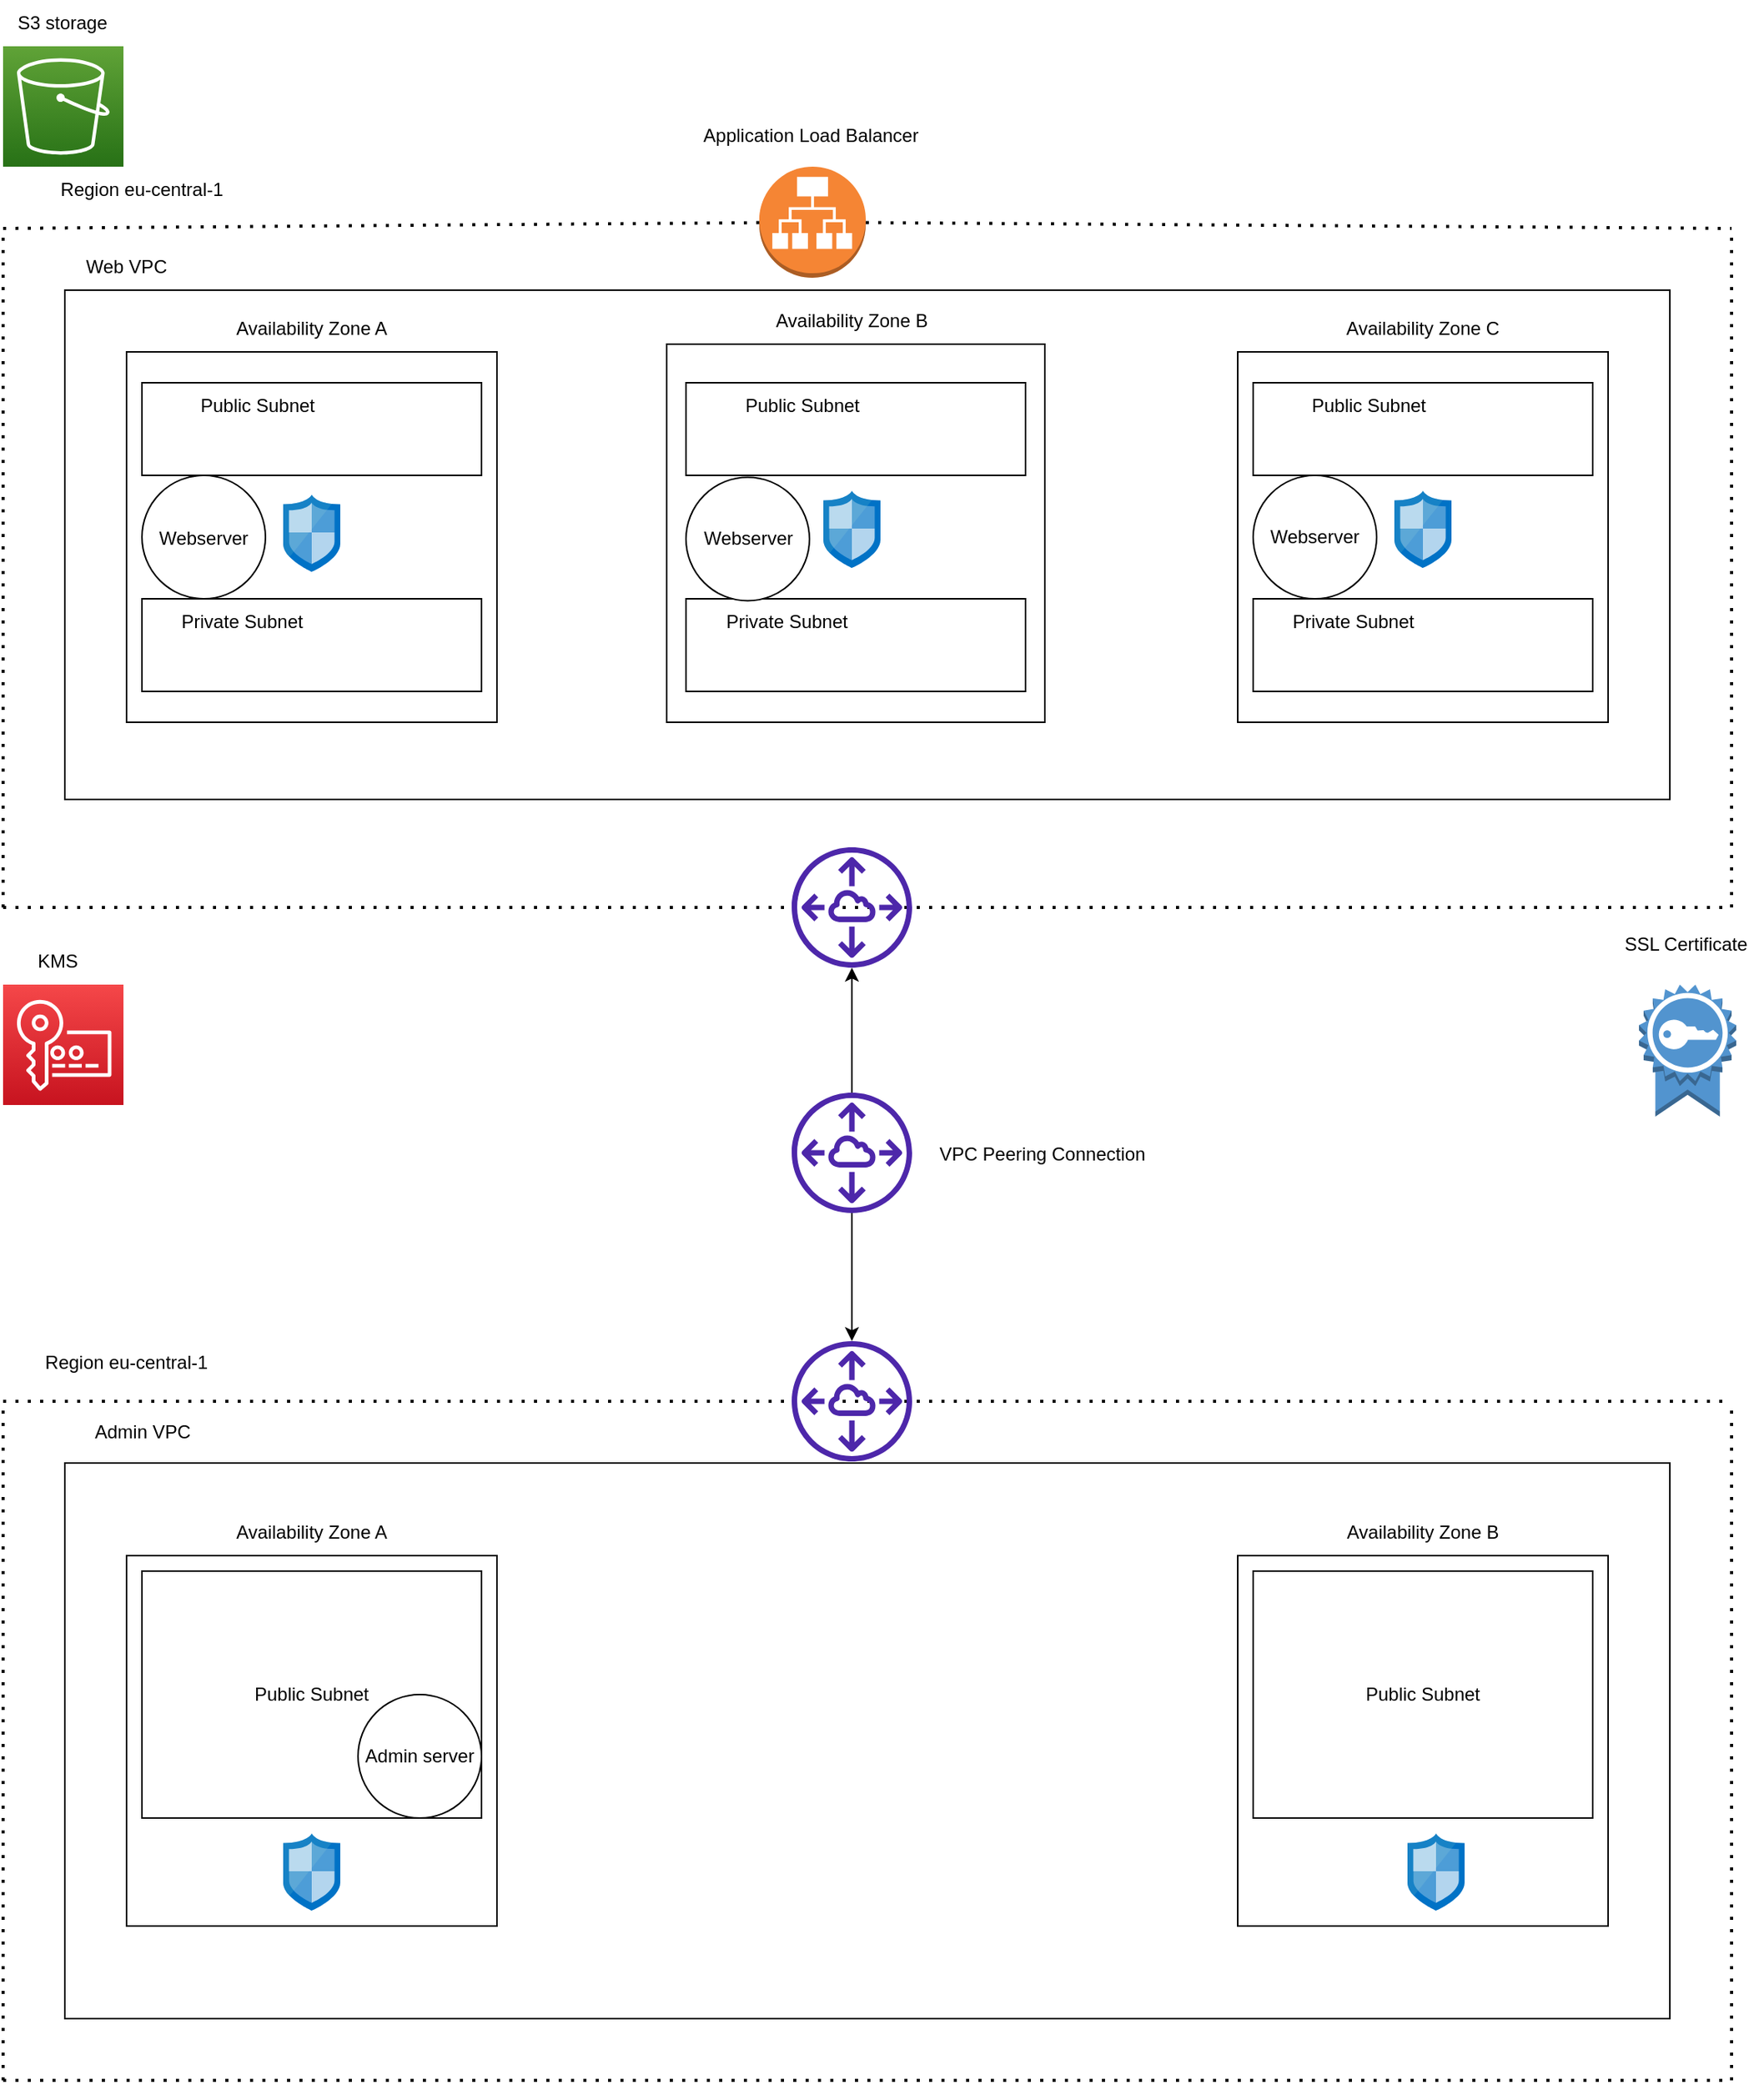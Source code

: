 <mxfile version="20.6.2" type="github">
  <diagram id="a1ukTIARGKiZo2ybFdTu" name="Pagina-1">
    <mxGraphModel dx="2489" dy="1931" grid="1" gridSize="10" guides="1" tooltips="1" connect="1" arrows="1" fold="1" page="1" pageScale="1" pageWidth="827" pageHeight="1169" math="0" shadow="0">
      <root>
        <mxCell id="0" />
        <mxCell id="1" parent="0" />
        <mxCell id="NHYo-Zj5u36uB8yAqysU-1" value="" style="rounded=0;whiteSpace=wrap;html=1;" vertex="1" parent="1">
          <mxGeometry x="-320" y="40" width="1040" height="330" as="geometry" />
        </mxCell>
        <mxCell id="NHYo-Zj5u36uB8yAqysU-2" value="" style="whiteSpace=wrap;html=1;aspect=fixed;" vertex="1" parent="1">
          <mxGeometry x="440" y="80" width="240" height="240" as="geometry" />
        </mxCell>
        <mxCell id="NHYo-Zj5u36uB8yAqysU-3" value="" style="whiteSpace=wrap;html=1;aspect=fixed;" vertex="1" parent="1">
          <mxGeometry x="-280" y="80" width="240" height="240" as="geometry" />
        </mxCell>
        <mxCell id="NHYo-Zj5u36uB8yAqysU-4" value="Web VPC" style="text;html=1;strokeColor=none;fillColor=none;align=center;verticalAlign=middle;whiteSpace=wrap;rounded=0;" vertex="1" parent="1">
          <mxGeometry x="-310" y="10" width="60" height="30" as="geometry" />
        </mxCell>
        <mxCell id="NHYo-Zj5u36uB8yAqysU-5" value="" style="endArrow=none;dashed=1;html=1;dashPattern=1 3;strokeWidth=2;rounded=0;" edge="1" parent="1">
          <mxGeometry width="50" height="50" relative="1" as="geometry">
            <mxPoint x="-360" y="440" as="sourcePoint" />
            <mxPoint x="760" y="440" as="targetPoint" />
            <Array as="points" />
          </mxGeometry>
        </mxCell>
        <mxCell id="NHYo-Zj5u36uB8yAqysU-6" value="" style="endArrow=none;dashed=1;html=1;dashPattern=1 3;strokeWidth=2;rounded=0;" edge="1" parent="1">
          <mxGeometry width="50" height="50" relative="1" as="geometry">
            <mxPoint x="760" y="440" as="sourcePoint" />
            <mxPoint x="760" as="targetPoint" />
          </mxGeometry>
        </mxCell>
        <mxCell id="NHYo-Zj5u36uB8yAqysU-7" value="" style="endArrow=none;dashed=1;html=1;dashPattern=1 3;strokeWidth=2;rounded=0;" edge="1" parent="1">
          <mxGeometry width="50" height="50" relative="1" as="geometry">
            <mxPoint x="-360" y="440" as="sourcePoint" />
            <mxPoint x="-360" as="targetPoint" />
          </mxGeometry>
        </mxCell>
        <mxCell id="NHYo-Zj5u36uB8yAqysU-8" value="" style="endArrow=none;dashed=1;html=1;dashPattern=1 3;strokeWidth=2;rounded=0;startArrow=none;" edge="1" parent="1" source="NHYo-Zj5u36uB8yAqysU-65">
          <mxGeometry width="50" height="50" relative="1" as="geometry">
            <mxPoint x="-360" as="sourcePoint" />
            <mxPoint x="760" as="targetPoint" />
          </mxGeometry>
        </mxCell>
        <mxCell id="NHYo-Zj5u36uB8yAqysU-9" value="Region eu-central-1" style="text;html=1;strokeColor=none;fillColor=none;align=center;verticalAlign=middle;whiteSpace=wrap;rounded=0;" vertex="1" parent="1">
          <mxGeometry x="-340" y="-40" width="140" height="30" as="geometry" />
        </mxCell>
        <mxCell id="NHYo-Zj5u36uB8yAqysU-10" value="" style="whiteSpace=wrap;html=1;aspect=fixed;" vertex="1" parent="1">
          <mxGeometry x="70" y="75" width="245" height="245" as="geometry" />
        </mxCell>
        <mxCell id="NHYo-Zj5u36uB8yAqysU-11" value="Availability Zone A" style="text;html=1;strokeColor=none;fillColor=none;align=center;verticalAlign=middle;whiteSpace=wrap;rounded=0;" vertex="1" parent="1">
          <mxGeometry x="-280" y="50" width="240" height="30" as="geometry" />
        </mxCell>
        <mxCell id="NHYo-Zj5u36uB8yAqysU-12" value="Availability Zone B" style="text;html=1;strokeColor=none;fillColor=none;align=center;verticalAlign=middle;whiteSpace=wrap;rounded=0;" vertex="1" parent="1">
          <mxGeometry x="70" y="45" width="240" height="30" as="geometry" />
        </mxCell>
        <mxCell id="NHYo-Zj5u36uB8yAqysU-13" value="Availability Zone C" style="text;html=1;strokeColor=none;fillColor=none;align=center;verticalAlign=middle;whiteSpace=wrap;rounded=0;" vertex="1" parent="1">
          <mxGeometry x="440" y="50" width="240" height="30" as="geometry" />
        </mxCell>
        <mxCell id="NHYo-Zj5u36uB8yAqysU-14" value="" style="rounded=0;whiteSpace=wrap;html=1;" vertex="1" parent="1">
          <mxGeometry x="-270" y="100" width="220" height="60" as="geometry" />
        </mxCell>
        <mxCell id="NHYo-Zj5u36uB8yAqysU-15" value="" style="rounded=0;whiteSpace=wrap;html=1;" vertex="1" parent="1">
          <mxGeometry x="-270" y="240" width="220" height="60" as="geometry" />
        </mxCell>
        <mxCell id="NHYo-Zj5u36uB8yAqysU-16" value="" style="rounded=0;whiteSpace=wrap;html=1;" vertex="1" parent="1">
          <mxGeometry x="82.5" y="100" width="220" height="60" as="geometry" />
        </mxCell>
        <mxCell id="NHYo-Zj5u36uB8yAqysU-17" value="" style="rounded=0;whiteSpace=wrap;html=1;" vertex="1" parent="1">
          <mxGeometry x="82.5" y="240" width="220" height="60" as="geometry" />
        </mxCell>
        <mxCell id="NHYo-Zj5u36uB8yAqysU-18" value="" style="rounded=0;whiteSpace=wrap;html=1;" vertex="1" parent="1">
          <mxGeometry x="450" y="100" width="220" height="60" as="geometry" />
        </mxCell>
        <mxCell id="NHYo-Zj5u36uB8yAqysU-19" value="" style="rounded=0;whiteSpace=wrap;html=1;" vertex="1" parent="1">
          <mxGeometry x="450" y="240" width="220" height="60" as="geometry" />
        </mxCell>
        <mxCell id="NHYo-Zj5u36uB8yAqysU-20" value="Public Subnet" style="text;html=1;strokeColor=none;fillColor=none;align=center;verticalAlign=middle;whiteSpace=wrap;rounded=0;" vertex="1" parent="1">
          <mxGeometry x="-270" y="100" width="150" height="30" as="geometry" />
        </mxCell>
        <mxCell id="NHYo-Zj5u36uB8yAqysU-21" value="Public Subnet" style="text;html=1;strokeColor=none;fillColor=none;align=center;verticalAlign=middle;whiteSpace=wrap;rounded=0;" vertex="1" parent="1">
          <mxGeometry x="82.5" y="100" width="150" height="30" as="geometry" />
        </mxCell>
        <mxCell id="NHYo-Zj5u36uB8yAqysU-22" value="Public Subnet" style="text;html=1;strokeColor=none;fillColor=none;align=center;verticalAlign=middle;whiteSpace=wrap;rounded=0;" vertex="1" parent="1">
          <mxGeometry x="450" y="100" width="150" height="30" as="geometry" />
        </mxCell>
        <mxCell id="NHYo-Zj5u36uB8yAqysU-23" value="Private Subnet" style="text;html=1;strokeColor=none;fillColor=none;align=center;verticalAlign=middle;whiteSpace=wrap;rounded=0;" vertex="1" parent="1">
          <mxGeometry x="-270" y="240" width="130" height="30" as="geometry" />
        </mxCell>
        <mxCell id="NHYo-Zj5u36uB8yAqysU-24" value="Private Subnet" style="text;html=1;strokeColor=none;fillColor=none;align=center;verticalAlign=middle;whiteSpace=wrap;rounded=0;" vertex="1" parent="1">
          <mxGeometry x="82.5" y="240" width="130" height="30" as="geometry" />
        </mxCell>
        <mxCell id="NHYo-Zj5u36uB8yAqysU-25" value="Private Subnet" style="text;html=1;strokeColor=none;fillColor=none;align=center;verticalAlign=middle;whiteSpace=wrap;rounded=0;" vertex="1" parent="1">
          <mxGeometry x="450" y="240" width="130" height="30" as="geometry" />
        </mxCell>
        <mxCell id="NHYo-Zj5u36uB8yAqysU-26" value="" style="sketch=0;aspect=fixed;html=1;points=[];align=center;image;fontSize=12;image=img/lib/mscae/Network_Security_Groups_Classic.svg;" vertex="1" parent="1">
          <mxGeometry x="541.5" y="170" width="37" height="50" as="geometry" />
        </mxCell>
        <mxCell id="NHYo-Zj5u36uB8yAqysU-27" value="" style="sketch=0;aspect=fixed;html=1;points=[];align=center;image;fontSize=12;image=img/lib/mscae/Network_Security_Groups_Classic.svg;" vertex="1" parent="1">
          <mxGeometry x="171.5" y="170" width="37" height="50" as="geometry" />
        </mxCell>
        <mxCell id="NHYo-Zj5u36uB8yAqysU-28" value="" style="sketch=0;aspect=fixed;html=1;points=[];align=center;image;fontSize=12;image=img/lib/mscae/Network_Security_Groups_Classic.svg;" vertex="1" parent="1">
          <mxGeometry x="-178.5" y="172.5" width="37" height="50" as="geometry" />
        </mxCell>
        <mxCell id="NHYo-Zj5u36uB8yAqysU-29" value="" style="ellipse;whiteSpace=wrap;html=1;aspect=fixed;" vertex="1" parent="1">
          <mxGeometry x="-270" y="160" width="80" height="80" as="geometry" />
        </mxCell>
        <mxCell id="NHYo-Zj5u36uB8yAqysU-30" value="Webserver" style="text;html=1;strokeColor=none;fillColor=none;align=center;verticalAlign=middle;whiteSpace=wrap;rounded=0;" vertex="1" parent="1">
          <mxGeometry x="-260" y="172.5" width="60" height="57.5" as="geometry" />
        </mxCell>
        <mxCell id="NHYo-Zj5u36uB8yAqysU-31" value="Webserver" style="text;html=1;strokeColor=none;fillColor=none;align=center;verticalAlign=middle;whiteSpace=wrap;rounded=0;" vertex="1" parent="1">
          <mxGeometry x="92.5" y="176.25" width="60" height="57.5" as="geometry" />
        </mxCell>
        <mxCell id="NHYo-Zj5u36uB8yAqysU-32" value="Webserver" style="ellipse;whiteSpace=wrap;html=1;aspect=fixed;" vertex="1" parent="1">
          <mxGeometry x="82.5" y="161.25" width="80" height="80" as="geometry" />
        </mxCell>
        <mxCell id="NHYo-Zj5u36uB8yAqysU-33" value="Webserver" style="ellipse;whiteSpace=wrap;html=1;aspect=fixed;" vertex="1" parent="1">
          <mxGeometry x="450" y="160" width="80" height="80" as="geometry" />
        </mxCell>
        <mxCell id="NHYo-Zj5u36uB8yAqysU-35" value="" style="endArrow=none;dashed=1;html=1;dashPattern=1 3;strokeWidth=2;rounded=0;" edge="1" parent="1">
          <mxGeometry width="50" height="50" relative="1" as="geometry">
            <mxPoint x="-360" y="760" as="sourcePoint" />
            <mxPoint x="760" y="760" as="targetPoint" />
          </mxGeometry>
        </mxCell>
        <mxCell id="NHYo-Zj5u36uB8yAqysU-36" value="" style="endArrow=none;dashed=1;html=1;dashPattern=1 3;strokeWidth=2;rounded=0;" edge="1" parent="1">
          <mxGeometry width="50" height="50" relative="1" as="geometry">
            <mxPoint x="-360" y="1200" as="sourcePoint" />
            <mxPoint x="-360" y="760" as="targetPoint" />
          </mxGeometry>
        </mxCell>
        <mxCell id="NHYo-Zj5u36uB8yAqysU-37" value="" style="endArrow=none;dashed=1;html=1;dashPattern=1 3;strokeWidth=2;rounded=0;" edge="1" parent="1">
          <mxGeometry width="50" height="50" relative="1" as="geometry">
            <mxPoint x="760" y="1200" as="sourcePoint" />
            <mxPoint x="760" y="760" as="targetPoint" />
          </mxGeometry>
        </mxCell>
        <mxCell id="NHYo-Zj5u36uB8yAqysU-38" value="" style="endArrow=none;dashed=1;html=1;dashPattern=1 3;strokeWidth=2;rounded=0;" edge="1" parent="1">
          <mxGeometry width="50" height="50" relative="1" as="geometry">
            <mxPoint x="-360" y="1200" as="sourcePoint" />
            <mxPoint x="760" y="1200" as="targetPoint" />
          </mxGeometry>
        </mxCell>
        <mxCell id="NHYo-Zj5u36uB8yAqysU-39" value="Region eu-central-1" style="text;html=1;strokeColor=none;fillColor=none;align=center;verticalAlign=middle;whiteSpace=wrap;rounded=0;" vertex="1" parent="1">
          <mxGeometry x="-350" y="720" width="140" height="30" as="geometry" />
        </mxCell>
        <mxCell id="NHYo-Zj5u36uB8yAqysU-40" value="" style="rounded=0;whiteSpace=wrap;html=1;" vertex="1" parent="1">
          <mxGeometry x="-320" y="800" width="1040" height="360" as="geometry" />
        </mxCell>
        <mxCell id="NHYo-Zj5u36uB8yAqysU-41" value="" style="whiteSpace=wrap;html=1;aspect=fixed;" vertex="1" parent="1">
          <mxGeometry x="-280" y="860" width="240" height="240" as="geometry" />
        </mxCell>
        <mxCell id="NHYo-Zj5u36uB8yAqysU-42" value="" style="whiteSpace=wrap;html=1;aspect=fixed;" vertex="1" parent="1">
          <mxGeometry x="440" y="860" width="240" height="240" as="geometry" />
        </mxCell>
        <mxCell id="NHYo-Zj5u36uB8yAqysU-43" value="Availability Zone A" style="text;html=1;strokeColor=none;fillColor=none;align=center;verticalAlign=middle;whiteSpace=wrap;rounded=0;" vertex="1" parent="1">
          <mxGeometry x="-280" y="830" width="240" height="30" as="geometry" />
        </mxCell>
        <mxCell id="NHYo-Zj5u36uB8yAqysU-44" value="Availability Zone B" style="text;html=1;strokeColor=none;fillColor=none;align=center;verticalAlign=middle;whiteSpace=wrap;rounded=0;" vertex="1" parent="1">
          <mxGeometry x="440" y="830" width="240" height="30" as="geometry" />
        </mxCell>
        <mxCell id="NHYo-Zj5u36uB8yAqysU-45" value="Public Subnet" style="rounded=0;whiteSpace=wrap;html=1;" vertex="1" parent="1">
          <mxGeometry x="-270" y="870" width="220" height="160" as="geometry" />
        </mxCell>
        <mxCell id="NHYo-Zj5u36uB8yAqysU-47" value="Public Subnet" style="rounded=0;whiteSpace=wrap;html=1;" vertex="1" parent="1">
          <mxGeometry x="450" y="870" width="220" height="160" as="geometry" />
        </mxCell>
        <mxCell id="NHYo-Zj5u36uB8yAqysU-48" value="" style="sketch=0;aspect=fixed;html=1;points=[];align=center;image;fontSize=12;image=img/lib/mscae/Network_Security_Groups_Classic.svg;" vertex="1" parent="1">
          <mxGeometry x="-178.5" y="1040" width="37" height="50" as="geometry" />
        </mxCell>
        <mxCell id="NHYo-Zj5u36uB8yAqysU-49" value="" style="sketch=0;aspect=fixed;html=1;points=[];align=center;image;fontSize=12;image=img/lib/mscae/Network_Security_Groups_Classic.svg;" vertex="1" parent="1">
          <mxGeometry x="550" y="1040" width="37" height="50" as="geometry" />
        </mxCell>
        <mxCell id="NHYo-Zj5u36uB8yAqysU-50" value="Admin server" style="ellipse;whiteSpace=wrap;html=1;aspect=fixed;" vertex="1" parent="1">
          <mxGeometry x="-130" y="950" width="80" height="80" as="geometry" />
        </mxCell>
        <mxCell id="NHYo-Zj5u36uB8yAqysU-51" value="Admin VPC" style="text;html=1;align=center;verticalAlign=middle;resizable=0;points=[];autosize=1;strokeColor=none;fillColor=none;" vertex="1" parent="1">
          <mxGeometry x="-315" y="765" width="90" height="30" as="geometry" />
        </mxCell>
        <mxCell id="NHYo-Zj5u36uB8yAqysU-54" value="" style="sketch=0;points=[[0,0,0],[0.25,0,0],[0.5,0,0],[0.75,0,0],[1,0,0],[0,1,0],[0.25,1,0],[0.5,1,0],[0.75,1,0],[1,1,0],[0,0.25,0],[0,0.5,0],[0,0.75,0],[1,0.25,0],[1,0.5,0],[1,0.75,0]];outlineConnect=0;fontColor=#232F3E;gradientColor=#F54749;gradientDirection=north;fillColor=#C7131F;strokeColor=#ffffff;dashed=0;verticalLabelPosition=bottom;verticalAlign=top;align=center;html=1;fontSize=12;fontStyle=0;aspect=fixed;shape=mxgraph.aws4.resourceIcon;resIcon=mxgraph.aws4.key_management_service;" vertex="1" parent="1">
          <mxGeometry x="-360" y="490" width="78" height="78" as="geometry" />
        </mxCell>
        <mxCell id="NHYo-Zj5u36uB8yAqysU-55" value="KMS" style="text;html=1;align=center;verticalAlign=middle;resizable=0;points=[];autosize=1;strokeColor=none;fillColor=none;" vertex="1" parent="1">
          <mxGeometry x="-350" y="460" width="50" height="30" as="geometry" />
        </mxCell>
        <mxCell id="NHYo-Zj5u36uB8yAqysU-56" value="" style="sketch=0;points=[[0,0,0],[0.25,0,0],[0.5,0,0],[0.75,0,0],[1,0,0],[0,1,0],[0.25,1,0],[0.5,1,0],[0.75,1,0],[1,1,0],[0,0.25,0],[0,0.5,0],[0,0.75,0],[1,0.25,0],[1,0.5,0],[1,0.75,0]];outlineConnect=0;fontColor=#232F3E;gradientColor=#60A337;gradientDirection=north;fillColor=#277116;strokeColor=#ffffff;dashed=0;verticalLabelPosition=bottom;verticalAlign=top;align=center;html=1;fontSize=12;fontStyle=0;aspect=fixed;shape=mxgraph.aws4.resourceIcon;resIcon=mxgraph.aws4.s3;" vertex="1" parent="1">
          <mxGeometry x="-360" y="-118" width="78" height="78" as="geometry" />
        </mxCell>
        <mxCell id="NHYo-Zj5u36uB8yAqysU-57" value="S3 storage" style="text;html=1;align=center;verticalAlign=middle;resizable=0;points=[];autosize=1;strokeColor=none;fillColor=none;" vertex="1" parent="1">
          <mxGeometry x="-362" y="-148" width="80" height="30" as="geometry" />
        </mxCell>
        <mxCell id="NHYo-Zj5u36uB8yAqysU-61" style="edgeStyle=orthogonalEdgeStyle;rounded=0;orthogonalLoop=1;jettySize=auto;html=1;" edge="1" parent="1" source="NHYo-Zj5u36uB8yAqysU-59" target="NHYo-Zj5u36uB8yAqysU-60">
          <mxGeometry relative="1" as="geometry" />
        </mxCell>
        <mxCell id="NHYo-Zj5u36uB8yAqysU-63" style="edgeStyle=orthogonalEdgeStyle;rounded=0;orthogonalLoop=1;jettySize=auto;html=1;" edge="1" parent="1" source="NHYo-Zj5u36uB8yAqysU-59" target="NHYo-Zj5u36uB8yAqysU-62">
          <mxGeometry relative="1" as="geometry" />
        </mxCell>
        <mxCell id="NHYo-Zj5u36uB8yAqysU-59" value="" style="sketch=0;outlineConnect=0;fontColor=#232F3E;gradientColor=none;fillColor=#4D27AA;strokeColor=none;dashed=0;verticalLabelPosition=bottom;verticalAlign=top;align=center;html=1;fontSize=12;fontStyle=0;aspect=fixed;pointerEvents=1;shape=mxgraph.aws4.peering;" vertex="1" parent="1">
          <mxGeometry x="151" y="560" width="78" height="78" as="geometry" />
        </mxCell>
        <mxCell id="NHYo-Zj5u36uB8yAqysU-60" value="" style="sketch=0;outlineConnect=0;fontColor=#232F3E;gradientColor=none;fillColor=#4D27AA;strokeColor=none;dashed=0;verticalLabelPosition=bottom;verticalAlign=top;align=center;html=1;fontSize=12;fontStyle=0;aspect=fixed;pointerEvents=1;shape=mxgraph.aws4.peering;" vertex="1" parent="1">
          <mxGeometry x="151" y="721" width="78" height="78" as="geometry" />
        </mxCell>
        <mxCell id="NHYo-Zj5u36uB8yAqysU-62" value="" style="sketch=0;outlineConnect=0;fontColor=#232F3E;gradientColor=none;fillColor=#4D27AA;strokeColor=none;dashed=0;verticalLabelPosition=bottom;verticalAlign=top;align=center;html=1;fontSize=12;fontStyle=0;aspect=fixed;pointerEvents=1;shape=mxgraph.aws4.peering;" vertex="1" parent="1">
          <mxGeometry x="151" y="401" width="78" height="78" as="geometry" />
        </mxCell>
        <mxCell id="NHYo-Zj5u36uB8yAqysU-64" value="VPC Peering Connection" style="text;html=1;align=center;verticalAlign=middle;resizable=0;points=[];autosize=1;strokeColor=none;fillColor=none;" vertex="1" parent="1">
          <mxGeometry x="232.5" y="585" width="160" height="30" as="geometry" />
        </mxCell>
        <mxCell id="NHYo-Zj5u36uB8yAqysU-65" value="" style="outlineConnect=0;dashed=0;verticalLabelPosition=bottom;verticalAlign=top;align=center;html=1;shape=mxgraph.aws3.application_load_balancer;fillColor=#F58534;gradientColor=none;" vertex="1" parent="1">
          <mxGeometry x="130" y="-40" width="69" height="72" as="geometry" />
        </mxCell>
        <mxCell id="NHYo-Zj5u36uB8yAqysU-66" value="" style="endArrow=none;dashed=1;html=1;dashPattern=1 3;strokeWidth=2;rounded=0;" edge="1" parent="1" target="NHYo-Zj5u36uB8yAqysU-65">
          <mxGeometry width="50" height="50" relative="1" as="geometry">
            <mxPoint x="-360" as="sourcePoint" />
            <mxPoint x="760" as="targetPoint" />
          </mxGeometry>
        </mxCell>
        <mxCell id="NHYo-Zj5u36uB8yAqysU-67" value="Application Load Balancer" style="text;html=1;align=center;verticalAlign=middle;resizable=0;points=[];autosize=1;strokeColor=none;fillColor=none;" vertex="1" parent="1">
          <mxGeometry x="82.5" y="-75" width="160" height="30" as="geometry" />
        </mxCell>
        <mxCell id="NHYo-Zj5u36uB8yAqysU-68" value="" style="outlineConnect=0;dashed=0;verticalLabelPosition=bottom;verticalAlign=top;align=center;html=1;shape=mxgraph.aws3.certificate;fillColor=#5294CF;gradientColor=none;" vertex="1" parent="1">
          <mxGeometry x="700" y="490" width="63" height="85.5" as="geometry" />
        </mxCell>
        <mxCell id="NHYo-Zj5u36uB8yAqysU-69" value="SSL Certificate" style="text;html=1;align=center;verticalAlign=middle;resizable=0;points=[];autosize=1;strokeColor=none;fillColor=none;" vertex="1" parent="1">
          <mxGeometry x="680" y="449" width="100" height="30" as="geometry" />
        </mxCell>
      </root>
    </mxGraphModel>
  </diagram>
</mxfile>
